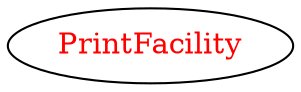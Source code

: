 digraph dependencyGraph {
 concentrate=true;
 ranksep="2.0";
 rankdir="LR"; 
 splines="ortho";
"PrintFacility" [fontcolor="red"];
}